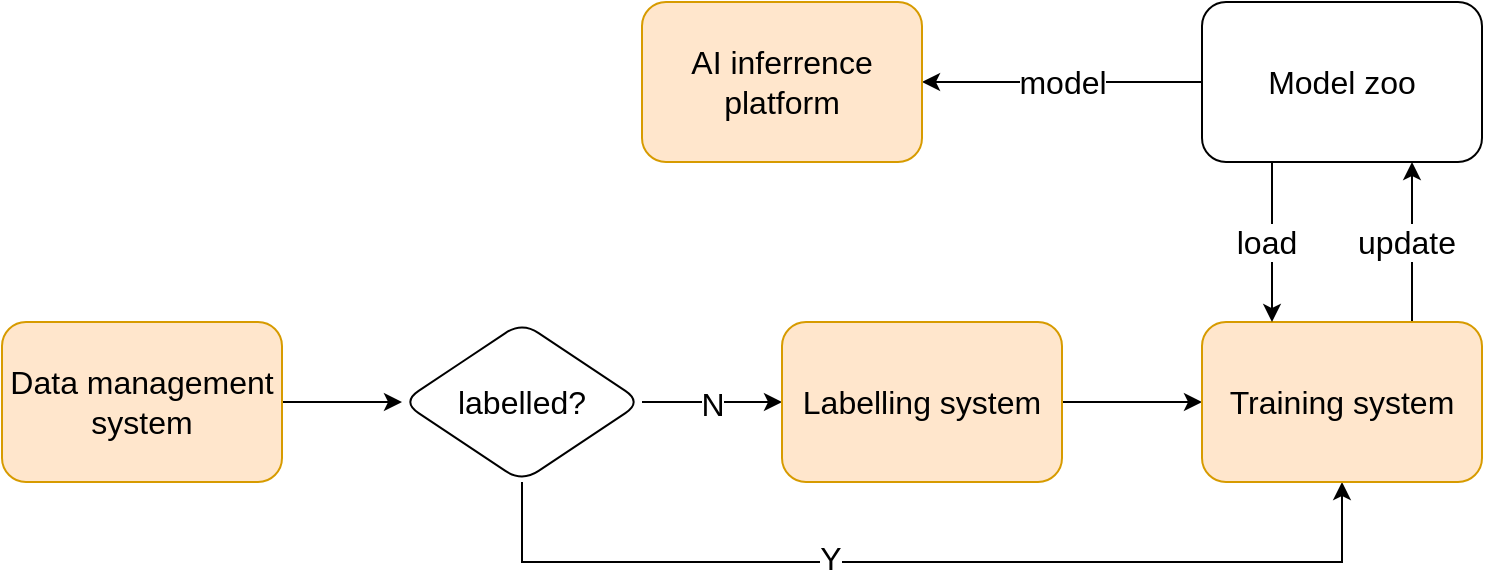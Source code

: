 <mxfile version="20.0.3" type="github">
  <diagram id="2GhCclOfNUW4dkGVQC4c" name="Page-1">
    <mxGraphModel dx="1718" dy="962" grid="1" gridSize="10" guides="1" tooltips="1" connect="1" arrows="1" fold="1" page="1" pageScale="1" pageWidth="827" pageHeight="1169" math="0" shadow="0">
      <root>
        <mxCell id="0" />
        <mxCell id="1" parent="0" />
        <mxCell id="QJYQDKm9XZ8oWtHg4DSB-3" value="" style="edgeStyle=orthogonalEdgeStyle;rounded=0;orthogonalLoop=1;jettySize=auto;html=1;fontSize=16;" edge="1" parent="1" source="QJYQDKm9XZ8oWtHg4DSB-1" target="QJYQDKm9XZ8oWtHg4DSB-2">
          <mxGeometry relative="1" as="geometry" />
        </mxCell>
        <mxCell id="QJYQDKm9XZ8oWtHg4DSB-13" style="edgeStyle=orthogonalEdgeStyle;rounded=0;orthogonalLoop=1;jettySize=auto;html=1;entryX=0.5;entryY=1;entryDx=0;entryDy=0;fontSize=16;exitX=0.5;exitY=1;exitDx=0;exitDy=0;" edge="1" parent="1" source="QJYQDKm9XZ8oWtHg4DSB-2" target="QJYQDKm9XZ8oWtHg4DSB-6">
          <mxGeometry relative="1" as="geometry">
            <Array as="points">
              <mxPoint x="300" y="560" />
              <mxPoint x="710" y="560" />
            </Array>
          </mxGeometry>
        </mxCell>
        <mxCell id="QJYQDKm9XZ8oWtHg4DSB-15" value="Y" style="edgeLabel;html=1;align=center;verticalAlign=middle;resizable=0;points=[];fontSize=16;" vertex="1" connectable="0" parent="QJYQDKm9XZ8oWtHg4DSB-13">
          <mxGeometry x="-0.209" y="2" relative="1" as="geometry">
            <mxPoint as="offset" />
          </mxGeometry>
        </mxCell>
        <mxCell id="QJYQDKm9XZ8oWtHg4DSB-1" value="Data management system" style="rounded=1;whiteSpace=wrap;html=1;fontSize=16;fillColor=#ffe6cc;strokeColor=#d79b00;" vertex="1" parent="1">
          <mxGeometry x="40" y="440" width="140" height="80" as="geometry" />
        </mxCell>
        <mxCell id="QJYQDKm9XZ8oWtHg4DSB-5" value="" style="edgeStyle=orthogonalEdgeStyle;rounded=0;orthogonalLoop=1;jettySize=auto;html=1;fontSize=16;" edge="1" parent="1" source="QJYQDKm9XZ8oWtHg4DSB-2" target="QJYQDKm9XZ8oWtHg4DSB-4">
          <mxGeometry relative="1" as="geometry" />
        </mxCell>
        <mxCell id="QJYQDKm9XZ8oWtHg4DSB-14" value="N" style="edgeLabel;html=1;align=center;verticalAlign=middle;resizable=0;points=[];fontSize=16;" vertex="1" connectable="0" parent="QJYQDKm9XZ8oWtHg4DSB-5">
          <mxGeometry x="0.263" y="-3" relative="1" as="geometry">
            <mxPoint x="-9" y="-2" as="offset" />
          </mxGeometry>
        </mxCell>
        <mxCell id="QJYQDKm9XZ8oWtHg4DSB-2" value="labelled?" style="rhombus;whiteSpace=wrap;html=1;fontSize=16;rounded=1;" vertex="1" parent="1">
          <mxGeometry x="240" y="440" width="120" height="80" as="geometry" />
        </mxCell>
        <mxCell id="QJYQDKm9XZ8oWtHg4DSB-7" value="" style="edgeStyle=orthogonalEdgeStyle;rounded=0;orthogonalLoop=1;jettySize=auto;html=1;fontSize=16;" edge="1" parent="1" source="QJYQDKm9XZ8oWtHg4DSB-4" target="QJYQDKm9XZ8oWtHg4DSB-6">
          <mxGeometry relative="1" as="geometry" />
        </mxCell>
        <mxCell id="QJYQDKm9XZ8oWtHg4DSB-4" value="Labelling system" style="whiteSpace=wrap;html=1;fontSize=16;rounded=1;fillColor=#ffe6cc;strokeColor=#d79b00;" vertex="1" parent="1">
          <mxGeometry x="430" y="440" width="140" height="80" as="geometry" />
        </mxCell>
        <mxCell id="QJYQDKm9XZ8oWtHg4DSB-10" value="" style="edgeStyle=orthogonalEdgeStyle;rounded=0;orthogonalLoop=1;jettySize=auto;html=1;fontSize=16;exitX=0.75;exitY=0;exitDx=0;exitDy=0;entryX=0.75;entryY=1;entryDx=0;entryDy=0;" edge="1" parent="1" source="QJYQDKm9XZ8oWtHg4DSB-6" target="QJYQDKm9XZ8oWtHg4DSB-8">
          <mxGeometry relative="1" as="geometry" />
        </mxCell>
        <mxCell id="QJYQDKm9XZ8oWtHg4DSB-18" value="update" style="edgeLabel;html=1;align=center;verticalAlign=middle;resizable=0;points=[];fontSize=16;" vertex="1" connectable="0" parent="QJYQDKm9XZ8oWtHg4DSB-10">
          <mxGeometry x="-0.221" y="3" relative="1" as="geometry">
            <mxPoint y="-9" as="offset" />
          </mxGeometry>
        </mxCell>
        <mxCell id="QJYQDKm9XZ8oWtHg4DSB-6" value="Training system" style="whiteSpace=wrap;html=1;fontSize=16;rounded=1;fillColor=#ffe6cc;strokeColor=#d79b00;" vertex="1" parent="1">
          <mxGeometry x="640" y="440" width="140" height="80" as="geometry" />
        </mxCell>
        <mxCell id="QJYQDKm9XZ8oWtHg4DSB-9" value="" style="edgeStyle=orthogonalEdgeStyle;rounded=0;orthogonalLoop=1;jettySize=auto;html=1;fontSize=16;exitX=0.25;exitY=1;exitDx=0;exitDy=0;entryX=0.25;entryY=0;entryDx=0;entryDy=0;" edge="1" parent="1" source="QJYQDKm9XZ8oWtHg4DSB-8" target="QJYQDKm9XZ8oWtHg4DSB-6">
          <mxGeometry relative="1" as="geometry">
            <mxPoint x="680" y="430" as="targetPoint" />
          </mxGeometry>
        </mxCell>
        <mxCell id="QJYQDKm9XZ8oWtHg4DSB-17" value="load" style="edgeLabel;html=1;align=center;verticalAlign=middle;resizable=0;points=[];fontSize=16;" vertex="1" connectable="0" parent="QJYQDKm9XZ8oWtHg4DSB-9">
          <mxGeometry x="0.2" y="-3" relative="1" as="geometry">
            <mxPoint y="-8" as="offset" />
          </mxGeometry>
        </mxCell>
        <mxCell id="QJYQDKm9XZ8oWtHg4DSB-12" value="" style="edgeStyle=orthogonalEdgeStyle;rounded=0;orthogonalLoop=1;jettySize=auto;html=1;fontSize=16;" edge="1" parent="1" source="QJYQDKm9XZ8oWtHg4DSB-8" target="QJYQDKm9XZ8oWtHg4DSB-11">
          <mxGeometry relative="1" as="geometry" />
        </mxCell>
        <mxCell id="QJYQDKm9XZ8oWtHg4DSB-16" value="model" style="edgeLabel;html=1;align=center;verticalAlign=middle;resizable=0;points=[];fontSize=16;" vertex="1" connectable="0" parent="QJYQDKm9XZ8oWtHg4DSB-12">
          <mxGeometry x="0.269" y="-1" relative="1" as="geometry">
            <mxPoint x="19" y="1" as="offset" />
          </mxGeometry>
        </mxCell>
        <mxCell id="QJYQDKm9XZ8oWtHg4DSB-8" value="Model zoo" style="whiteSpace=wrap;html=1;fontSize=16;rounded=1;" vertex="1" parent="1">
          <mxGeometry x="640" y="280" width="140" height="80" as="geometry" />
        </mxCell>
        <mxCell id="QJYQDKm9XZ8oWtHg4DSB-11" value="AI inferrence platform" style="whiteSpace=wrap;html=1;fontSize=16;rounded=1;fillColor=#ffe6cc;strokeColor=#d79b00;" vertex="1" parent="1">
          <mxGeometry x="360" y="280" width="140" height="80" as="geometry" />
        </mxCell>
      </root>
    </mxGraphModel>
  </diagram>
</mxfile>
